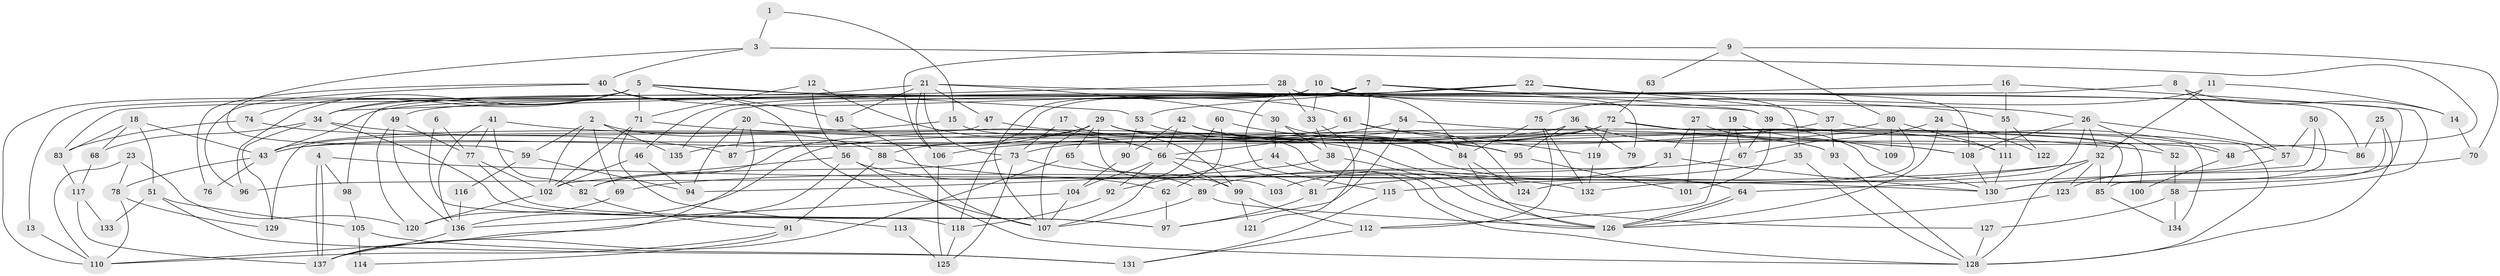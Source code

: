 // coarse degree distribution, {3: 0.19117647058823528, 2: 0.14705882352941177, 5: 0.22058823529411764, 11: 0.014705882352941176, 4: 0.20588235294117646, 7: 0.07352941176470588, 8: 0.029411764705882353, 15: 0.014705882352941176, 6: 0.058823529411764705, 21: 0.014705882352941176, 12: 0.029411764705882353}
// Generated by graph-tools (version 1.1) at 2025/54/03/04/25 21:54:03]
// undirected, 137 vertices, 274 edges
graph export_dot {
graph [start="1"]
  node [color=gray90,style=filled];
  1;
  2;
  3;
  4;
  5;
  6;
  7;
  8;
  9;
  10;
  11;
  12;
  13;
  14;
  15;
  16;
  17;
  18;
  19;
  20;
  21;
  22;
  23;
  24;
  25;
  26;
  27;
  28;
  29;
  30;
  31;
  32;
  33;
  34;
  35;
  36;
  37;
  38;
  39;
  40;
  41;
  42;
  43;
  44;
  45;
  46;
  47;
  48;
  49;
  50;
  51;
  52;
  53;
  54;
  55;
  56;
  57;
  58;
  59;
  60;
  61;
  62;
  63;
  64;
  65;
  66;
  67;
  68;
  69;
  70;
  71;
  72;
  73;
  74;
  75;
  76;
  77;
  78;
  79;
  80;
  81;
  82;
  83;
  84;
  85;
  86;
  87;
  88;
  89;
  90;
  91;
  92;
  93;
  94;
  95;
  96;
  97;
  98;
  99;
  100;
  101;
  102;
  103;
  104;
  105;
  106;
  107;
  108;
  109;
  110;
  111;
  112;
  113;
  114;
  115;
  116;
  117;
  118;
  119;
  120;
  121;
  122;
  123;
  124;
  125;
  126;
  127;
  128;
  129;
  130;
  131;
  132;
  133;
  134;
  135;
  136;
  137;
  1 -- 15;
  1 -- 3;
  2 -- 102;
  2 -- 88;
  2 -- 59;
  2 -- 69;
  2 -- 135;
  3 -- 48;
  3 -- 59;
  3 -- 40;
  4 -- 137;
  4 -- 137;
  4 -- 98;
  4 -- 130;
  5 -- 71;
  5 -- 34;
  5 -- 45;
  5 -- 53;
  5 -- 55;
  5 -- 74;
  5 -- 96;
  5 -- 110;
  6 -- 118;
  6 -- 77;
  7 -- 81;
  7 -- 39;
  7 -- 43;
  7 -- 85;
  7 -- 115;
  7 -- 118;
  8 -- 14;
  8 -- 57;
  8 -- 83;
  9 -- 80;
  9 -- 106;
  9 -- 63;
  9 -- 70;
  10 -- 26;
  10 -- 107;
  10 -- 13;
  10 -- 33;
  10 -- 35;
  10 -- 84;
  10 -- 98;
  11 -- 75;
  11 -- 32;
  11 -- 14;
  12 -- 56;
  12 -- 66;
  12 -- 71;
  13 -- 110;
  14 -- 70;
  15 -- 126;
  15 -- 43;
  16 -- 58;
  16 -- 135;
  16 -- 55;
  17 -- 73;
  17 -- 99;
  18 -- 83;
  18 -- 43;
  18 -- 51;
  18 -- 68;
  19 -- 86;
  19 -- 112;
  19 -- 67;
  20 -- 87;
  20 -- 66;
  20 -- 94;
  20 -- 137;
  21 -- 30;
  21 -- 73;
  21 -- 34;
  21 -- 39;
  21 -- 45;
  21 -- 47;
  21 -- 106;
  22 -- 37;
  22 -- 53;
  22 -- 46;
  22 -- 49;
  22 -- 86;
  22 -- 108;
  23 -- 120;
  23 -- 110;
  23 -- 78;
  24 -- 67;
  24 -- 126;
  24 -- 122;
  25 -- 130;
  25 -- 128;
  25 -- 86;
  26 -- 32;
  26 -- 108;
  26 -- 52;
  26 -- 57;
  26 -- 132;
  27 -- 31;
  27 -- 101;
  27 -- 109;
  28 -- 34;
  28 -- 33;
  28 -- 79;
  29 -- 93;
  29 -- 107;
  29 -- 43;
  29 -- 48;
  29 -- 64;
  29 -- 65;
  29 -- 103;
  29 -- 135;
  30 -- 38;
  30 -- 124;
  30 -- 44;
  31 -- 96;
  31 -- 130;
  31 -- 103;
  32 -- 85;
  32 -- 128;
  32 -- 69;
  32 -- 115;
  32 -- 123;
  33 -- 38;
  33 -- 121;
  34 -- 97;
  34 -- 68;
  34 -- 87;
  34 -- 129;
  35 -- 128;
  35 -- 81;
  36 -- 111;
  36 -- 43;
  36 -- 79;
  36 -- 95;
  37 -- 128;
  37 -- 93;
  37 -- 106;
  38 -- 94;
  38 -- 126;
  39 -- 67;
  39 -- 48;
  39 -- 101;
  40 -- 107;
  40 -- 61;
  40 -- 76;
  40 -- 96;
  41 -- 82;
  41 -- 136;
  41 -- 77;
  41 -- 95;
  42 -- 84;
  42 -- 66;
  42 -- 90;
  42 -- 93;
  43 -- 76;
  43 -- 78;
  44 -- 92;
  44 -- 128;
  45 -- 107;
  46 -- 102;
  46 -- 94;
  47 -- 129;
  47 -- 52;
  48 -- 100;
  49 -- 120;
  49 -- 77;
  49 -- 136;
  50 -- 57;
  50 -- 64;
  50 -- 130;
  51 -- 131;
  51 -- 105;
  51 -- 133;
  52 -- 58;
  53 -- 90;
  53 -- 84;
  54 -- 85;
  54 -- 97;
  54 -- 66;
  55 -- 111;
  55 -- 122;
  56 -- 110;
  56 -- 102;
  56 -- 62;
  56 -- 128;
  57 -- 123;
  58 -- 127;
  58 -- 134;
  59 -- 94;
  59 -- 116;
  60 -- 107;
  60 -- 95;
  60 -- 62;
  61 -- 108;
  61 -- 88;
  61 -- 119;
  62 -- 97;
  63 -- 72;
  64 -- 126;
  64 -- 126;
  65 -- 137;
  65 -- 99;
  66 -- 81;
  66 -- 92;
  66 -- 99;
  66 -- 104;
  67 -- 89;
  68 -- 117;
  69 -- 120;
  70 -- 130;
  71 -- 108;
  71 -- 102;
  71 -- 113;
  72 -- 82;
  72 -- 130;
  72 -- 73;
  72 -- 87;
  72 -- 100;
  72 -- 119;
  72 -- 134;
  73 -- 89;
  73 -- 82;
  73 -- 125;
  74 -- 83;
  74 -- 127;
  75 -- 84;
  75 -- 132;
  75 -- 112;
  77 -- 97;
  77 -- 102;
  78 -- 110;
  78 -- 129;
  80 -- 111;
  80 -- 136;
  80 -- 109;
  80 -- 124;
  81 -- 97;
  82 -- 91;
  83 -- 117;
  84 -- 124;
  84 -- 126;
  85 -- 134;
  88 -- 132;
  88 -- 91;
  89 -- 107;
  89 -- 126;
  90 -- 104;
  91 -- 110;
  91 -- 114;
  92 -- 118;
  93 -- 128;
  95 -- 101;
  98 -- 105;
  99 -- 112;
  99 -- 121;
  102 -- 120;
  104 -- 136;
  104 -- 107;
  105 -- 131;
  105 -- 114;
  106 -- 125;
  108 -- 130;
  111 -- 130;
  112 -- 131;
  113 -- 125;
  115 -- 131;
  116 -- 136;
  117 -- 137;
  117 -- 133;
  118 -- 125;
  119 -- 132;
  123 -- 126;
  127 -- 128;
  136 -- 137;
}
